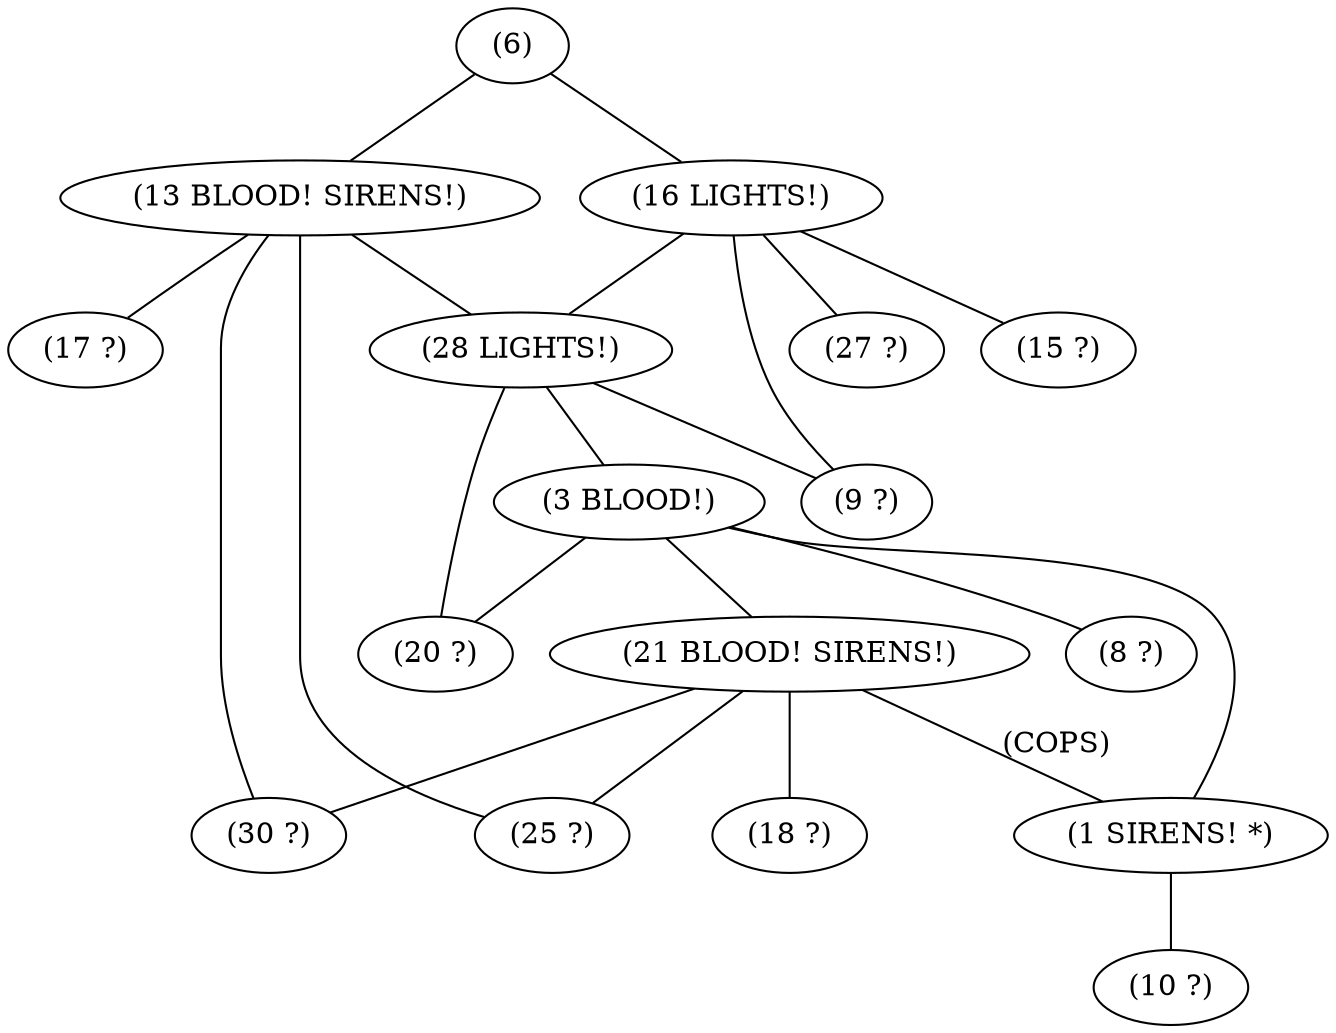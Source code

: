 graph{
10[label="(10 ?)"];
18[label="(18 ?)"];
1[label="(1 SIRENS! *)"];
8[label="(8 ?)"];
21[label="(21 BLOOD! SIRENS!)"];
3[label="(3 BLOOD!)"];
20[label="(20 ?)"];
9[label="(9 ?)"];
27[label="(27 ?)"];
15[label="(15 ?)"];
6[label="(6)"];
17[label="(17 ?)"];
30[label="(30 ?)"];
25[label="(25 ?)"];
28[label="(28 LIGHTS!)"];
13[label="(13 BLOOD! SIRENS!)"];
16[label="(16 LIGHTS!)"];
1--10[label=""];
21--1[label="(COPS)"];
21--25[label=""];
21--30[label=""];
21--18[label=""];
3--20[label=""];
3--1[label=""];
3--8[label=""];
3--21[label=""];
28--3[label=""];
28--9[label=""];
28--20[label=""];
16--9[label=""];
16--28[label=""];
16--27[label=""];
16--15[label=""];
13--17[label=""];
13--30[label=""];
13--25[label=""];
13--28[label=""];
6--13[label=""];
6--16[label=""];}